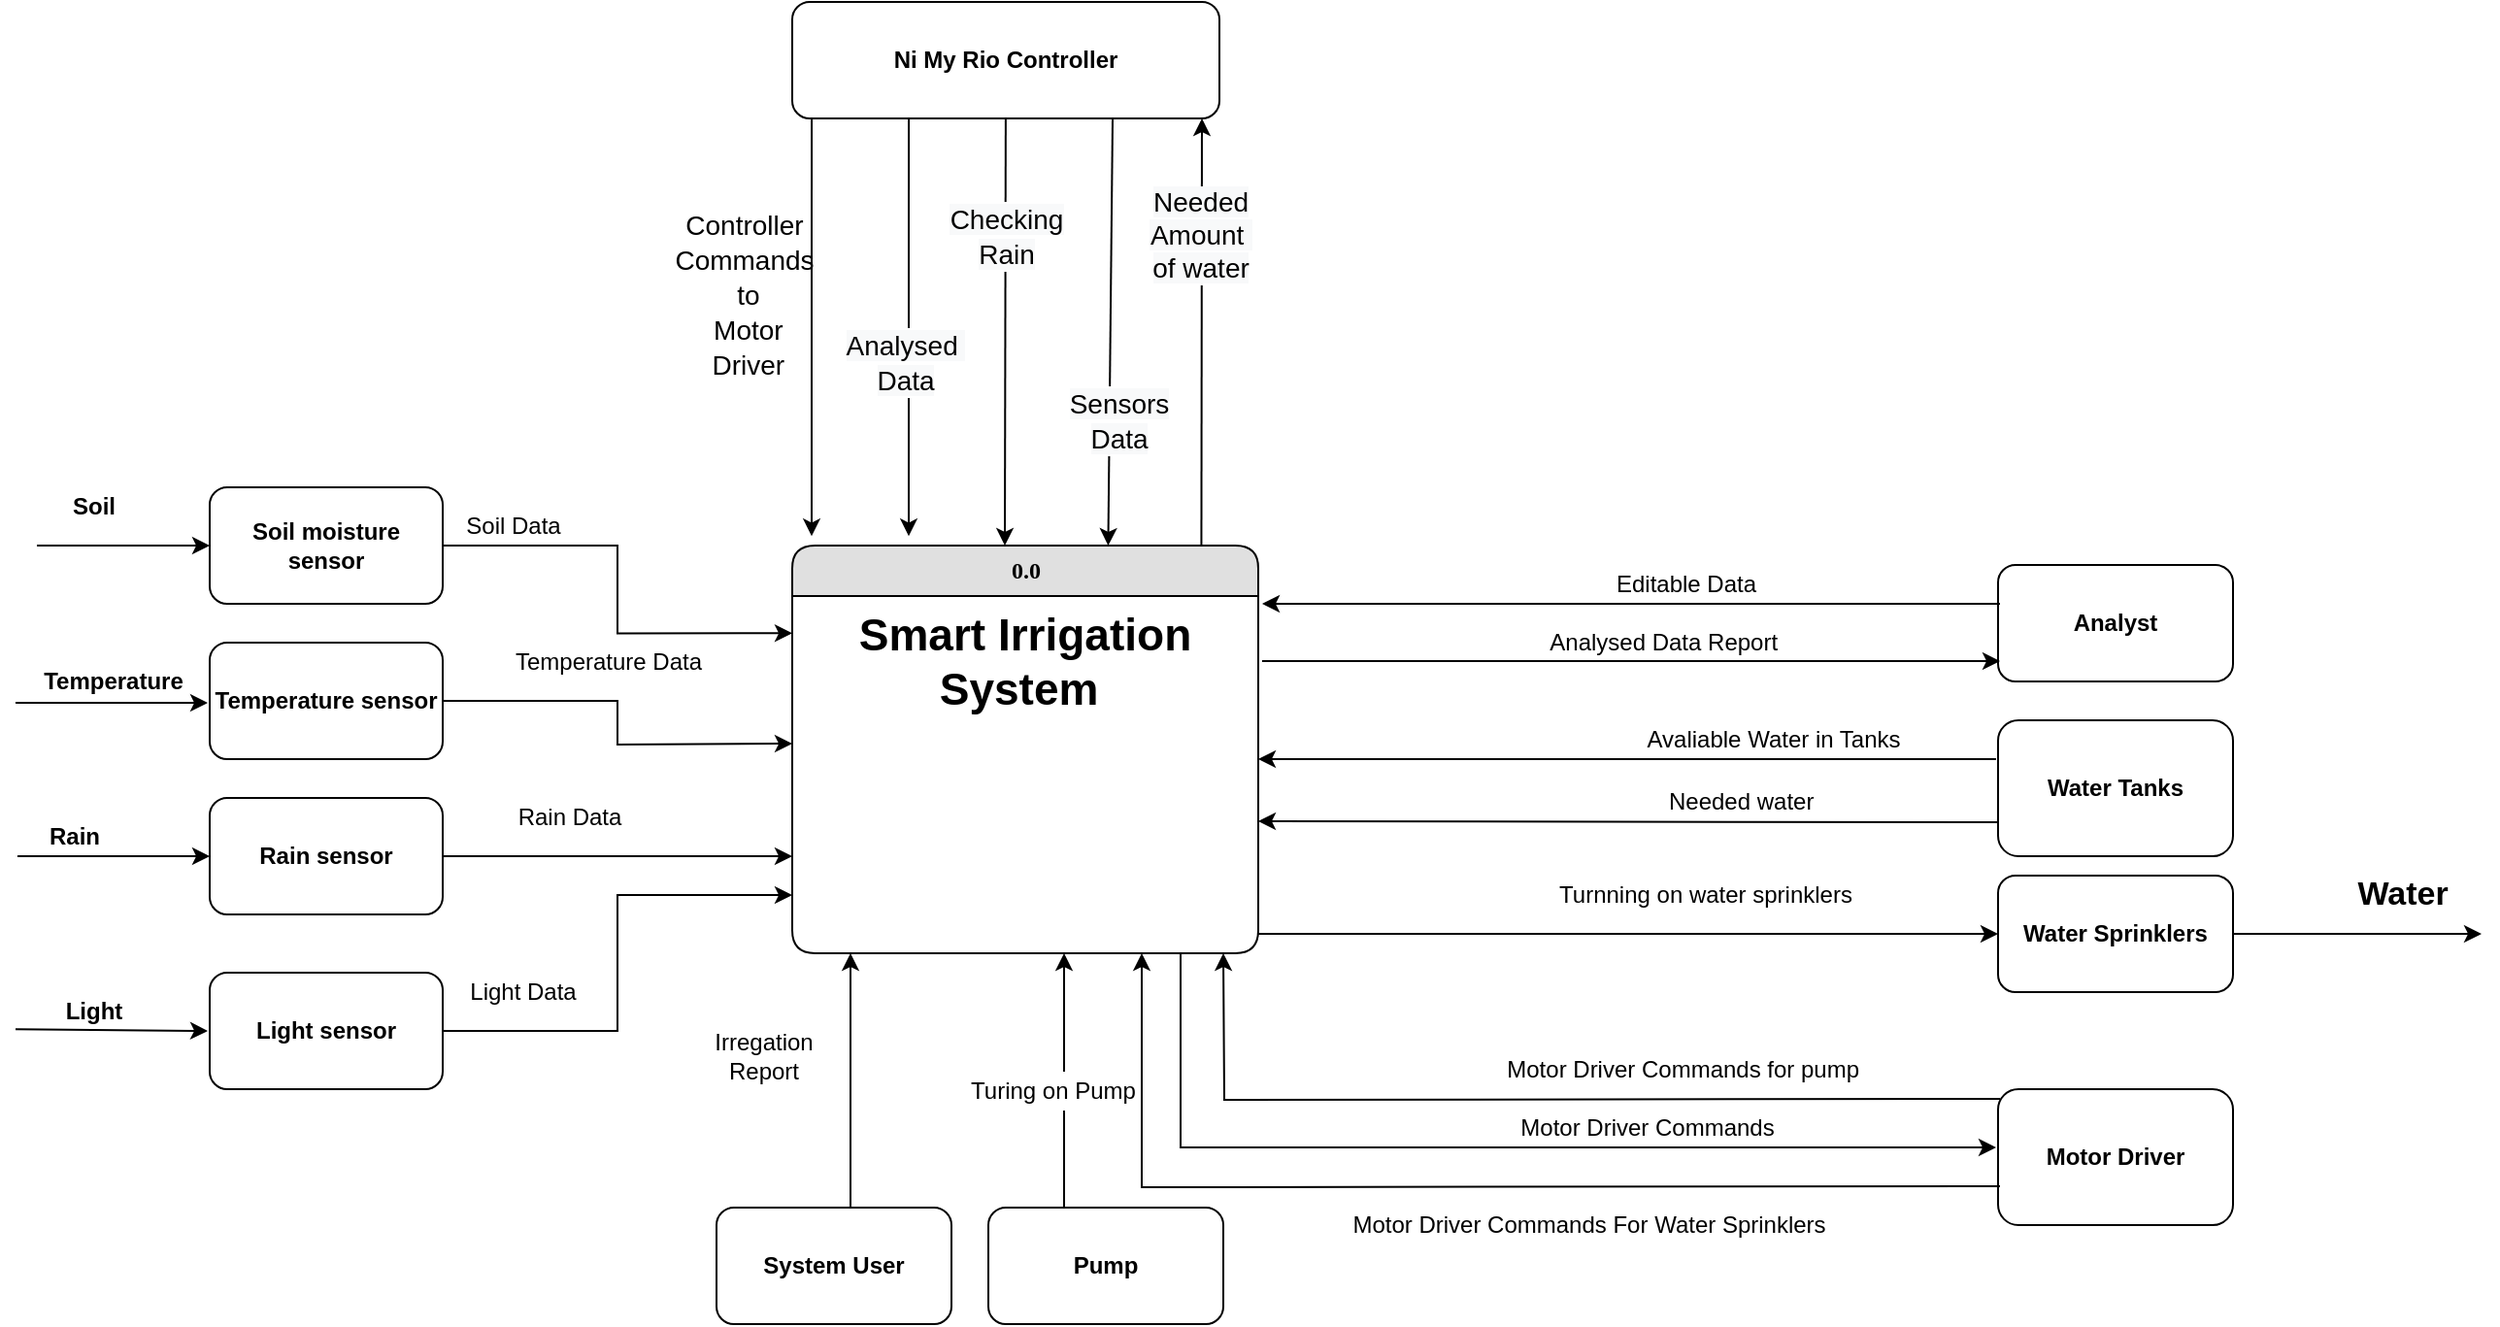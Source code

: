 <mxfile version="18.0.6" type="device"><diagram id="XWrROMNMRoMdir21pUsr" name="Page-1"><mxGraphModel dx="1093" dy="695" grid="1" gridSize="10" guides="1" tooltips="1" connect="1" arrows="1" fold="1" page="1" pageScale="1" pageWidth="4681" pageHeight="3300" math="0" shadow="0"><root><mxCell id="0"/><mxCell id="1" parent="0"/><mxCell id="2AeP2__ju7WSNwAQFBQa-1" value="0.0" style="swimlane;html=1;fontStyle=1;childLayout=stackLayout;horizontal=1;startSize=26;fillColor=#e0e0e0;horizontalStack=0;resizeParent=1;resizeLast=0;collapsible=1;marginBottom=0;swimlaneFillColor=#ffffff;align=center;rounded=1;shadow=0;comic=0;labelBackgroundColor=none;strokeWidth=1;fontFamily=Verdana;fontSize=12" parent="1" vertex="1"><mxGeometry x="580" y="560" width="240" height="210" as="geometry"/></mxCell><mxCell id="2AeP2__ju7WSNwAQFBQa-2" value="&lt;b style=&quot;font-size: 23px;&quot;&gt;Smart Irrigation&lt;br&gt;System&amp;nbsp;&lt;/b&gt;" style="text;html=1;strokeColor=none;fillColor=none;spacingLeft=4;spacingRight=4;whiteSpace=wrap;overflow=hidden;rotatable=0;points=[[0,0.5],[1,0.5]];portConstraint=eastwest;align=center;" parent="2AeP2__ju7WSNwAQFBQa-1" vertex="1"><mxGeometry y="26" width="240" height="74" as="geometry"/></mxCell><mxCell id="2AeP2__ju7WSNwAQFBQa-36" style="edgeStyle=orthogonalEdgeStyle;rounded=0;orthogonalLoop=1;jettySize=auto;html=1;exitX=1;exitY=0.5;exitDx=0;exitDy=0;entryX=0;entryY=0.259;entryDx=0;entryDy=0;entryPerimeter=0;fontSize=23;" parent="1" source="2AeP2__ju7WSNwAQFBQa-20" target="2AeP2__ju7WSNwAQFBQa-2" edge="1"><mxGeometry relative="1" as="geometry"/></mxCell><mxCell id="2AeP2__ju7WSNwAQFBQa-20" value="&lt;span class=&quot;fontstyle0&quot;&gt;Soil moisture sensor&lt;/span&gt; &lt;br&gt;" style="rounded=1;whiteSpace=wrap;html=1;fontStyle=1" parent="1" vertex="1"><mxGeometry x="280" y="530" width="120" height="60" as="geometry"/></mxCell><mxCell id="2AeP2__ju7WSNwAQFBQa-39" style="edgeStyle=orthogonalEdgeStyle;rounded=0;orthogonalLoop=1;jettySize=auto;html=1;fontSize=23;" parent="1" source="2AeP2__ju7WSNwAQFBQa-21" edge="1"><mxGeometry relative="1" as="geometry"><mxPoint x="580" y="662" as="targetPoint"/></mxGeometry></mxCell><mxCell id="2AeP2__ju7WSNwAQFBQa-21" value="&lt;span class=&quot;fontstyle0&quot;&gt;Temperature sensor&lt;/span&gt; " style="rounded=1;whiteSpace=wrap;html=1;fontStyle=1" parent="1" vertex="1"><mxGeometry x="280" y="610" width="120" height="60" as="geometry"/></mxCell><mxCell id="2AeP2__ju7WSNwAQFBQa-41" style="edgeStyle=orthogonalEdgeStyle;rounded=0;orthogonalLoop=1;jettySize=auto;html=1;fontSize=23;" parent="1" source="2AeP2__ju7WSNwAQFBQa-22" edge="1"><mxGeometry relative="1" as="geometry"><mxPoint x="580" y="720" as="targetPoint"/><Array as="points"><mxPoint x="580" y="720"/></Array></mxGeometry></mxCell><mxCell id="2AeP2__ju7WSNwAQFBQa-22" value="&lt;span class=&quot;fontstyle0&quot;&gt;Rain sensor&lt;/span&gt; " style="rounded=1;whiteSpace=wrap;html=1;fontStyle=1" parent="1" vertex="1"><mxGeometry x="280" y="690" width="120" height="60" as="geometry"/></mxCell><mxCell id="2AeP2__ju7WSNwAQFBQa-42" style="edgeStyle=elbowEdgeStyle;rounded=0;orthogonalLoop=1;jettySize=auto;html=1;fontSize=23;" parent="1" source="2AeP2__ju7WSNwAQFBQa-23" edge="1"><mxGeometry relative="1" as="geometry"><mxPoint x="580" y="740" as="targetPoint"/></mxGeometry></mxCell><mxCell id="2AeP2__ju7WSNwAQFBQa-23" value="&lt;span class=&quot;fontstyle0&quot;&gt;Light sensor&lt;/span&gt; " style="rounded=1;whiteSpace=wrap;html=1;fontStyle=1" parent="1" vertex="1"><mxGeometry x="280" y="780" width="120" height="60" as="geometry"/></mxCell><mxCell id="2AeP2__ju7WSNwAQFBQa-24" value="" style="endArrow=classic;html=1;rounded=0;elbow=vertical;entryX=0;entryY=0.5;entryDx=0;entryDy=0;" parent="1" target="2AeP2__ju7WSNwAQFBQa-20" edge="1"><mxGeometry width="50" height="50" relative="1" as="geometry"><mxPoint x="191" y="560" as="sourcePoint"/><mxPoint x="470" y="510" as="targetPoint"/></mxGeometry></mxCell><mxCell id="2AeP2__ju7WSNwAQFBQa-25" value="" style="endArrow=classic;html=1;rounded=0;elbow=vertical;entryX=0;entryY=0.5;entryDx=0;entryDy=0;" parent="1" target="2AeP2__ju7WSNwAQFBQa-22" edge="1"><mxGeometry width="50" height="50" relative="1" as="geometry"><mxPoint x="181" y="720" as="sourcePoint"/><mxPoint x="277" y="720" as="targetPoint"/></mxGeometry></mxCell><mxCell id="2AeP2__ju7WSNwAQFBQa-26" value="" style="endArrow=classic;html=1;rounded=0;elbow=vertical;" parent="1" edge="1"><mxGeometry width="50" height="50" relative="1" as="geometry"><mxPoint x="180" y="809.09" as="sourcePoint"/><mxPoint x="279" y="810.0" as="targetPoint"/></mxGeometry></mxCell><mxCell id="2AeP2__ju7WSNwAQFBQa-27" value="Soil&lt;br&gt;" style="text;html=1;align=center;verticalAlign=middle;resizable=0;points=[];autosize=1;strokeColor=none;fillColor=none;fontStyle=1" parent="1" vertex="1"><mxGeometry x="200" y="530" width="40" height="20" as="geometry"/></mxCell><mxCell id="2AeP2__ju7WSNwAQFBQa-28" value="Temperature" style="text;html=1;align=center;verticalAlign=middle;resizable=0;points=[];autosize=1;strokeColor=none;fillColor=none;fontStyle=1" parent="1" vertex="1"><mxGeometry x="185" y="620" width="90" height="20" as="geometry"/></mxCell><mxCell id="2AeP2__ju7WSNwAQFBQa-29" value="Rain" style="text;html=1;align=center;verticalAlign=middle;resizable=0;points=[];autosize=1;strokeColor=none;fillColor=none;fontStyle=1" parent="1" vertex="1"><mxGeometry x="190" y="700" width="40" height="20" as="geometry"/></mxCell><mxCell id="2AeP2__ju7WSNwAQFBQa-30" value="Light" style="text;html=1;align=center;verticalAlign=middle;resizable=0;points=[];autosize=1;strokeColor=none;fillColor=none;fontStyle=1" parent="1" vertex="1"><mxGeometry x="195" y="790" width="50" height="20" as="geometry"/></mxCell><mxCell id="2AeP2__ju7WSNwAQFBQa-31" value="Soil Data" style="text;html=1;align=center;verticalAlign=middle;resizable=0;points=[];autosize=1;strokeColor=none;fillColor=none;" parent="1" vertex="1"><mxGeometry x="406" y="540" width="60" height="20" as="geometry"/></mxCell><mxCell id="2AeP2__ju7WSNwAQFBQa-32" value="Temperature Data" style="text;html=1;align=center;verticalAlign=middle;resizable=0;points=[];autosize=1;strokeColor=none;fillColor=none;" parent="1" vertex="1"><mxGeometry x="430" y="610" width="110" height="20" as="geometry"/></mxCell><mxCell id="2AeP2__ju7WSNwAQFBQa-33" value="Rain Data" style="text;html=1;align=center;verticalAlign=middle;resizable=0;points=[];autosize=1;strokeColor=none;fillColor=none;" parent="1" vertex="1"><mxGeometry x="430" y="690" width="70" height="20" as="geometry"/></mxCell><mxCell id="2AeP2__ju7WSNwAQFBQa-34" value="Light Data" style="text;html=1;align=center;verticalAlign=middle;resizable=0;points=[];autosize=1;strokeColor=none;fillColor=none;" parent="1" vertex="1"><mxGeometry x="406" y="780" width="70" height="20" as="geometry"/></mxCell><mxCell id="2AeP2__ju7WSNwAQFBQa-35" value="" style="endArrow=classic;html=1;rounded=0;elbow=vertical;entryX=0;entryY=0.5;entryDx=0;entryDy=0;" parent="1" edge="1"><mxGeometry width="50" height="50" relative="1" as="geometry"><mxPoint x="180" y="641" as="sourcePoint"/><mxPoint x="279" y="641" as="targetPoint"/></mxGeometry></mxCell><mxCell id="2AeP2__ju7WSNwAQFBQa-47" style="edgeStyle=elbowEdgeStyle;rounded=0;orthogonalLoop=1;jettySize=auto;html=1;fontSize=23;jumpSize=9;" parent="1" source="2AeP2__ju7WSNwAQFBQa-43" edge="1"><mxGeometry relative="1" as="geometry"><mxPoint x="610" y="770" as="targetPoint"/><Array as="points"><mxPoint x="610" y="880"/><mxPoint x="610" y="900"/><mxPoint x="610" y="1000"/></Array></mxGeometry></mxCell><mxCell id="2AeP2__ju7WSNwAQFBQa-43" value="System User" style="rounded=1;whiteSpace=wrap;html=1;fontStyle=1" parent="1" vertex="1"><mxGeometry x="541" y="901" width="121" height="60" as="geometry"/></mxCell><mxCell id="2AeP2__ju7WSNwAQFBQa-44" value="Irregation&lt;br&gt;Report &lt;br&gt;" style="text;html=1;align=center;verticalAlign=middle;resizable=0;points=[];autosize=1;strokeColor=none;fillColor=none;" parent="1" vertex="1"><mxGeometry x="530" y="808" width="70" height="30" as="geometry"/></mxCell><mxCell id="2AeP2__ju7WSNwAQFBQa-48" style="edgeStyle=elbowEdgeStyle;rounded=0;orthogonalLoop=1;jettySize=auto;html=1;fontSize=23;startArrow=none;" parent="1" source="2AeP2__ju7WSNwAQFBQa-46" edge="1"><mxGeometry relative="1" as="geometry"><mxPoint x="720" y="770" as="targetPoint"/><Array as="points"/></mxGeometry></mxCell><mxCell id="2AeP2__ju7WSNwAQFBQa-45" value="Pump" style="rounded=1;whiteSpace=wrap;html=1;fontStyle=1" parent="1" vertex="1"><mxGeometry x="681" y="901" width="121" height="60" as="geometry"/></mxCell><mxCell id="2AeP2__ju7WSNwAQFBQa-173" style="edgeStyle=elbowEdgeStyle;rounded=0;jumpSize=9;orthogonalLoop=1;jettySize=auto;html=1;fontSize=12;" parent="1" source="2AeP2__ju7WSNwAQFBQa-125" edge="1"><mxGeometry relative="1" as="geometry"><mxPoint x="1450" y="760" as="targetPoint"/></mxGeometry></mxCell><mxCell id="2AeP2__ju7WSNwAQFBQa-125" value="Water Sprinklers" style="rounded=1;whiteSpace=wrap;html=1;fontStyle=1" parent="1" vertex="1"><mxGeometry x="1201" y="730" width="121" height="60" as="geometry"/></mxCell><mxCell id="2AeP2__ju7WSNwAQFBQa-127" value="&lt;font style=&quot;font-size: 17px;&quot;&gt;&lt;b&gt;Water&lt;/b&gt;&lt;/font&gt;" style="text;html=1;align=center;verticalAlign=middle;resizable=0;points=[];autosize=1;strokeColor=none;fillColor=none;" parent="1" vertex="1"><mxGeometry x="1379" y="730" width="60" height="20" as="geometry"/></mxCell><mxCell id="2AeP2__ju7WSNwAQFBQa-128" value="Water Tanks" style="rounded=1;whiteSpace=wrap;html=1;fontStyle=1" parent="1" vertex="1"><mxGeometry x="1201" y="650" width="121" height="70" as="geometry"/></mxCell><mxCell id="2AeP2__ju7WSNwAQFBQa-131" value="Avaliable Water in Tanks" style="text;html=1;align=center;verticalAlign=middle;resizable=0;points=[];autosize=1;strokeColor=none;fillColor=none;" parent="1" vertex="1"><mxGeometry x="1010" y="650" width="150" height="20" as="geometry"/></mxCell><mxCell id="2AeP2__ju7WSNwAQFBQa-133" value="Analyst" style="rounded=1;whiteSpace=wrap;html=1;fontStyle=1" parent="1" vertex="1"><mxGeometry x="1201" y="570" width="121" height="60" as="geometry"/></mxCell><mxCell id="2AeP2__ju7WSNwAQFBQa-134" value="Editable Data" style="text;html=1;align=center;verticalAlign=middle;resizable=0;points=[];autosize=1;strokeColor=none;fillColor=none;" parent="1" vertex="1"><mxGeometry x="995" y="570" width="90" height="20" as="geometry"/></mxCell><mxCell id="2AeP2__ju7WSNwAQFBQa-136" value="Motor Driver" style="rounded=1;whiteSpace=wrap;html=1;fontStyle=1" parent="1" vertex="1"><mxGeometry x="1201" y="840" width="121" height="70" as="geometry"/></mxCell><mxCell id="2AeP2__ju7WSNwAQFBQa-139" value="Motor Driver Commands For Water Sprinklers" style="text;html=1;align=center;verticalAlign=middle;resizable=0;points=[];autosize=1;strokeColor=none;fillColor=none;" parent="1" vertex="1"><mxGeometry x="860" y="900" width="260" height="20" as="geometry"/></mxCell><mxCell id="2AeP2__ju7WSNwAQFBQa-149" value="" style="endArrow=classic;html=1;rounded=0;fontSize=23;" parent="1" edge="1"><mxGeometry width="50" height="50" relative="1" as="geometry"><mxPoint x="1200" y="670" as="sourcePoint"/><mxPoint x="820" y="670" as="targetPoint"/><Array as="points"/></mxGeometry></mxCell><mxCell id="2AeP2__ju7WSNwAQFBQa-161" value="" style="endArrow=classic;html=1;rounded=0;fontSize=23;exitX=0;exitY=0.75;exitDx=0;exitDy=0;" parent="1" source="2AeP2__ju7WSNwAQFBQa-128" edge="1"><mxGeometry width="50" height="50" relative="1" as="geometry"><mxPoint x="1200" y="702" as="sourcePoint"/><mxPoint x="820" y="702" as="targetPoint"/><Array as="points"/></mxGeometry></mxCell><mxCell id="2AeP2__ju7WSNwAQFBQa-163" value="Needed water&amp;nbsp;" style="text;html=1;align=center;verticalAlign=middle;resizable=0;points=[];autosize=1;strokeColor=none;fillColor=none;fontSize=12;" parent="1" vertex="1"><mxGeometry x="1025" y="682" width="90" height="20" as="geometry"/></mxCell><mxCell id="2AeP2__ju7WSNwAQFBQa-165" value="" style="endArrow=classic;html=1;rounded=0;fontSize=17;exitX=0;exitY=0.5;exitDx=0;exitDy=0;entryX=0;entryY=0.5;entryDx=0;entryDy=0;" parent="1" target="2AeP2__ju7WSNwAQFBQa-125" edge="1"><mxGeometry width="50" height="50" relative="1" as="geometry"><mxPoint x="820" y="760" as="sourcePoint"/><mxPoint x="940" y="810" as="targetPoint"/></mxGeometry></mxCell><mxCell id="2AeP2__ju7WSNwAQFBQa-166" value="&lt;font style=&quot;font-size: 12px;&quot;&gt;&lt;br&gt;&lt;/font&gt;" style="text;html=1;align=center;verticalAlign=middle;resizable=0;points=[];autosize=1;strokeColor=none;fillColor=none;fontSize=17;" parent="1" vertex="1"><mxGeometry x="1070" y="770" width="20" height="30" as="geometry"/></mxCell><mxCell id="2AeP2__ju7WSNwAQFBQa-169" value="" style="endArrow=classic;html=1;rounded=0;fontSize=23;" parent="1" edge="1"><mxGeometry width="50" height="50" relative="1" as="geometry"><mxPoint x="1202" y="590" as="sourcePoint"/><mxPoint x="822" y="590" as="targetPoint"/><Array as="points"/></mxGeometry></mxCell><mxCell id="2AeP2__ju7WSNwAQFBQa-170" value="" style="endArrow=classic;html=1;rounded=0;fontSize=23;" parent="1" edge="1"><mxGeometry width="50" height="50" relative="1" as="geometry"><mxPoint x="822" y="619.5" as="sourcePoint"/><mxPoint x="1202" y="619.5" as="targetPoint"/><Array as="points"/></mxGeometry></mxCell><mxCell id="2AeP2__ju7WSNwAQFBQa-171" value="Turnning on water sprinklers" style="text;html=1;align=center;verticalAlign=middle;resizable=0;points=[];autosize=1;strokeColor=none;fillColor=none;fontSize=12;" parent="1" vertex="1"><mxGeometry x="965" y="730" width="170" height="20" as="geometry"/></mxCell><mxCell id="2AeP2__ju7WSNwAQFBQa-174" value="" style="endArrow=classic;html=1;rounded=0;fontSize=12;jumpSize=9;edgeStyle=orthogonalEdgeStyle;" parent="1" edge="1"><mxGeometry width="50" height="50" relative="1" as="geometry"><mxPoint x="1202" y="845" as="sourcePoint"/><mxPoint x="802" y="770" as="targetPoint"/></mxGeometry></mxCell><mxCell id="2AeP2__ju7WSNwAQFBQa-175" value="" style="endArrow=classic;html=1;rounded=0;fontSize=12;jumpSize=9;edgeStyle=orthogonalEdgeStyle;" parent="1" edge="1"><mxGeometry width="50" height="50" relative="1" as="geometry"><mxPoint x="780" y="770" as="sourcePoint"/><mxPoint x="1200" y="870" as="targetPoint"/><Array as="points"><mxPoint x="780" y="870"/></Array></mxGeometry></mxCell><mxCell id="2AeP2__ju7WSNwAQFBQa-176" value="" style="endArrow=classic;html=1;rounded=0;fontSize=12;jumpSize=9;edgeStyle=orthogonalEdgeStyle;entryX=0.75;entryY=1;entryDx=0;entryDy=0;" parent="1" target="2AeP2__ju7WSNwAQFBQa-1" edge="1"><mxGeometry width="50" height="50" relative="1" as="geometry"><mxPoint x="1202" y="890" as="sourcePoint"/><mxPoint x="802" y="820" as="targetPoint"/></mxGeometry></mxCell><mxCell id="2AeP2__ju7WSNwAQFBQa-177" value="Motor Driver Commands for pump&amp;nbsp;" style="text;html=1;align=center;verticalAlign=middle;resizable=0;points=[];autosize=1;strokeColor=none;fillColor=none;fontSize=12;" parent="1" vertex="1"><mxGeometry x="940" y="820" width="200" height="20" as="geometry"/></mxCell><mxCell id="2AeP2__ju7WSNwAQFBQa-178" value="Motor Driver Commands" style="text;html=1;align=center;verticalAlign=middle;resizable=0;points=[];autosize=1;strokeColor=none;fillColor=none;fontSize=12;" parent="1" vertex="1"><mxGeometry x="945" y="850" width="150" height="20" as="geometry"/></mxCell><mxCell id="2AeP2__ju7WSNwAQFBQa-179" value="Analysed Data Report&amp;nbsp;" style="text;html=1;align=center;verticalAlign=middle;resizable=0;points=[];autosize=1;strokeColor=none;fillColor=none;fontSize=12;" parent="1" vertex="1"><mxGeometry x="960" y="600" width="140" height="20" as="geometry"/></mxCell><mxCell id="2AeP2__ju7WSNwAQFBQa-46" value="Turing on Pump" style="text;html=1;align=center;verticalAlign=middle;resizable=0;points=[];autosize=1;strokeColor=none;fillColor=none;" parent="1" vertex="1"><mxGeometry x="664" y="831" width="100" height="20" as="geometry"/></mxCell><mxCell id="2AeP2__ju7WSNwAQFBQa-180" value="" style="edgeStyle=elbowEdgeStyle;rounded=0;orthogonalLoop=1;jettySize=auto;html=1;fontSize=23;endArrow=none;" parent="1" source="2AeP2__ju7WSNwAQFBQa-45" target="2AeP2__ju7WSNwAQFBQa-46" edge="1"><mxGeometry relative="1" as="geometry"><mxPoint x="720" y="1000" as="sourcePoint"/><mxPoint x="720" y="770" as="targetPoint"/><Array as="points"><mxPoint x="720" y="900"/></Array></mxGeometry></mxCell><mxCell id="2AeP2__ju7WSNwAQFBQa-181" value="Ni My Rio Controller" style="rounded=1;whiteSpace=wrap;html=1;fontStyle=1" parent="1" vertex="1"><mxGeometry x="580" y="280" width="220" height="60" as="geometry"/></mxCell><mxCell id="2AeP2__ju7WSNwAQFBQa-183" value="" style="endArrow=classic;html=1;rounded=0;fontSize=12;jumpSize=9;entryX=0.878;entryY=0;entryDx=0;entryDy=0;entryPerimeter=0;exitX=0.878;exitY=0;exitDx=0;exitDy=0;exitPerimeter=0;" parent="1" source="2AeP2__ju7WSNwAQFBQa-1" edge="1"><mxGeometry width="50" height="50" relative="1" as="geometry"><mxPoint x="788" y="550" as="sourcePoint"/><mxPoint x="791" y="340" as="targetPoint"/></mxGeometry></mxCell><mxCell id="2AeP2__ju7WSNwAQFBQa-188" value="&lt;font style=&quot;font-size: 14px;&quot;&gt;&lt;span style=&quot;background-color: rgb(248, 249, 250);&quot;&gt;Needed&lt;/span&gt;&lt;br style=&quot;background-color: rgb(248, 249, 250);&quot;&gt;&lt;span style=&quot;background-color: rgb(248, 249, 250);&quot;&gt;Amount&amp;nbsp;&lt;/span&gt;&lt;br style=&quot;background-color: rgb(248, 249, 250);&quot;&gt;&lt;span style=&quot;background-color: rgb(248, 249, 250);&quot;&gt;of water&lt;/span&gt;&lt;/font&gt;" style="edgeLabel;html=1;align=center;verticalAlign=middle;resizable=0;points=[];fontSize=12;" parent="2AeP2__ju7WSNwAQFBQa-183" vertex="1" connectable="0"><mxGeometry x="0.273" y="1" relative="1" as="geometry"><mxPoint y="-20" as="offset"/></mxGeometry></mxCell><mxCell id="2AeP2__ju7WSNwAQFBQa-184" value="" style="endArrow=classic;html=1;rounded=0;fontSize=12;jumpSize=9;exitX=0.75;exitY=1;exitDx=0;exitDy=0;entryX=0.678;entryY=0;entryDx=0;entryDy=0;entryPerimeter=0;" parent="1" source="2AeP2__ju7WSNwAQFBQa-181" target="2AeP2__ju7WSNwAQFBQa-1" edge="1"><mxGeometry width="50" height="50" relative="1" as="geometry"><mxPoint x="740.02" y="344.86" as="sourcePoint"/><mxPoint x="740.0" y="560.0" as="targetPoint"/></mxGeometry></mxCell><mxCell id="2AeP2__ju7WSNwAQFBQa-190" value="&lt;font style=&quot;font-size: 14px;&quot;&gt;&lt;span style=&quot;background-color: rgb(248, 249, 250);&quot;&gt;Sensors&lt;/span&gt;&lt;br style=&quot;background-color: rgb(248, 249, 250);&quot;&gt;&lt;span style=&quot;background-color: rgb(248, 249, 250);&quot;&gt;Data&lt;/span&gt;&lt;/font&gt;" style="edgeLabel;html=1;align=center;verticalAlign=middle;resizable=0;points=[];fontSize=15;" parent="2AeP2__ju7WSNwAQFBQa-184" vertex="1" connectable="0"><mxGeometry x="0.406" y="4" relative="1" as="geometry"><mxPoint as="offset"/></mxGeometry></mxCell><mxCell id="2AeP2__ju7WSNwAQFBQa-185" value="" style="endArrow=classic;html=1;rounded=0;fontSize=12;jumpSize=9;entryX=0.868;entryY=-0.004;entryDx=0;entryDy=0;entryPerimeter=0;" parent="1" source="2AeP2__ju7WSNwAQFBQa-181" edge="1"><mxGeometry width="50" height="50" relative="1" as="geometry"><mxPoint x="689.52" y="344.86" as="sourcePoint"/><mxPoint x="689.5" y="560.0" as="targetPoint"/></mxGeometry></mxCell><mxCell id="2AeP2__ju7WSNwAQFBQa-191" value="&lt;font style=&quot;font-size: 14px;&quot;&gt;&lt;span style=&quot;background-color: rgb(248, 249, 250);&quot;&gt;Checking&lt;/span&gt;&lt;br style=&quot;background-color: rgb(248, 249, 250);&quot;&gt;&lt;span style=&quot;background-color: rgb(248, 249, 250);&quot;&gt;Rain&lt;/span&gt;&lt;/font&gt;" style="edgeLabel;html=1;align=center;verticalAlign=middle;resizable=0;points=[];fontSize=15;" parent="2AeP2__ju7WSNwAQFBQa-185" vertex="1" connectable="0"><mxGeometry x="-0.13" y="1" relative="1" as="geometry"><mxPoint x="-1" y="-36" as="offset"/></mxGeometry></mxCell><mxCell id="2AeP2__ju7WSNwAQFBQa-186" value="" style="endArrow=classic;html=1;rounded=0;fontSize=12;jumpSize=9;exitX=0.947;exitY=1.067;exitDx=0;exitDy=0;exitPerimeter=0;entryX=0.868;entryY=-0.004;entryDx=0;entryDy=0;entryPerimeter=0;" parent="1" edge="1"><mxGeometry width="50" height="50" relative="1" as="geometry"><mxPoint x="640.02" y="340" as="sourcePoint"/><mxPoint x="640" y="555.14" as="targetPoint"/></mxGeometry></mxCell><mxCell id="2AeP2__ju7WSNwAQFBQa-192" value="&lt;font style=&quot;font-size: 14px;&quot;&gt;&lt;span style=&quot;background-color: rgb(248, 249, 250);&quot;&gt;Analysed&amp;nbsp;&lt;/span&gt;&lt;br style=&quot;background-color: rgb(248, 249, 250);&quot;&gt;&lt;span style=&quot;background-color: rgb(248, 249, 250);&quot;&gt;Data&lt;/span&gt;&lt;/font&gt;" style="edgeLabel;html=1;align=center;verticalAlign=middle;resizable=0;points=[];fontSize=15;" parent="2AeP2__ju7WSNwAQFBQa-186" vertex="1" connectable="0"><mxGeometry x="0.155" y="-2" relative="1" as="geometry"><mxPoint y="1" as="offset"/></mxGeometry></mxCell><mxCell id="2AeP2__ju7WSNwAQFBQa-187" value="" style="endArrow=classic;html=1;rounded=0;fontSize=12;jumpSize=9;exitX=0.947;exitY=1.067;exitDx=0;exitDy=0;exitPerimeter=0;entryX=0.868;entryY=-0.004;entryDx=0;entryDy=0;entryPerimeter=0;" parent="1" edge="1"><mxGeometry width="50" height="50" relative="1" as="geometry"><mxPoint x="590.02" y="340" as="sourcePoint"/><mxPoint x="590" y="555.14" as="targetPoint"/></mxGeometry></mxCell><mxCell id="2AeP2__ju7WSNwAQFBQa-193" value="&lt;font style=&quot;font-size: 14px;&quot;&gt;Controller&lt;br style=&quot;&quot;&gt;Commands&lt;br style=&quot;&quot;&gt;&amp;nbsp;to&lt;br style=&quot;&quot;&gt;&amp;nbsp;Motor&lt;br style=&quot;&quot;&gt;&amp;nbsp;Driver&lt;/font&gt;" style="text;html=1;align=center;verticalAlign=middle;resizable=0;points=[];autosize=1;strokeColor=none;fillColor=none;fontSize=15;" parent="1" vertex="1"><mxGeometry x="510" y="380" width="90" height="100" as="geometry"/></mxCell></root></mxGraphModel></diagram></mxfile>